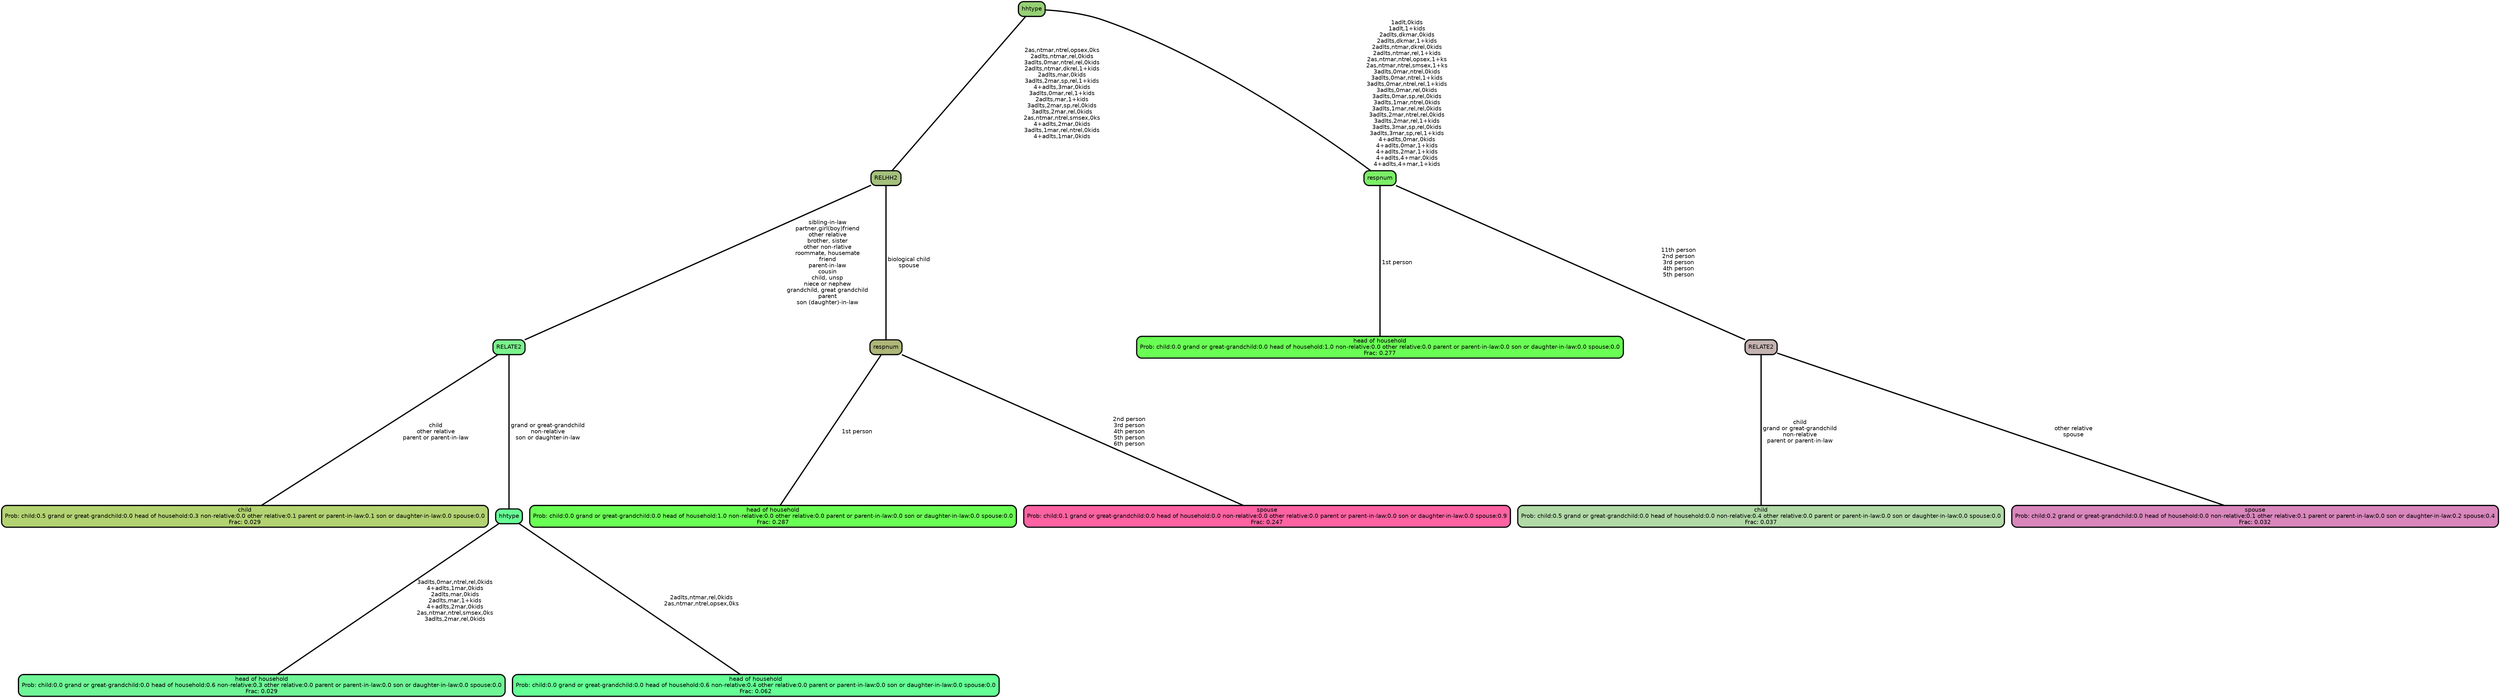 graph Tree {
node [shape=box, style="filled, rounded",color="black",penwidth="3",fontcolor="black",                 fontname=helvetica] ;
graph [ranksep="0 equally", splines=straight,                 bgcolor=transparent, dpi=200] ;
edge [fontname=helvetica, color=black] ;
0 [label="child
Prob: child:0.5 grand or great-grandchild:0.0 head of household:0.3 non-relative:0.0 other relative:0.1 parent or parent-in-law:0.1 son or daughter-in-law:0.0 spouse:0.0
Frac: 0.029", fillcolor="#b3d372"] ;
1 [label="RELATE2", fillcolor="#7af28d"] ;
2 [label="head of household
Prob: child:0.0 grand or great-grandchild:0.0 head of household:0.6 non-relative:0.3 other relative:0.0 parent or parent-in-law:0.0 son or daughter-in-law:0.0 spouse:0.0
Frac: 0.029", fillcolor="#6ef596"] ;
3 [label="hhtype", fillcolor="#67fc96"] ;
4 [label="head of household
Prob: child:0.0 grand or great-grandchild:0.0 head of household:0.6 non-relative:0.4 other relative:0.0 parent or parent-in-law:0.0 son or daughter-in-law:0.0 spouse:0.0
Frac: 0.062", fillcolor="#64ff95"] ;
5 [label="RELHH2", fillcolor="#a4c17c"] ;
6 [label="head of household
Prob: child:0.0 grand or great-grandchild:0.0 head of household:1.0 non-relative:0.0 other relative:0.0 parent or parent-in-law:0.0 son or daughter-in-law:0.0 spouse:0.0
Frac: 0.287", fillcolor="#6aff55"] ;
7 [label="respnum", fillcolor="#aeb678"] ;
8 [label="spouse
Prob: child:0.1 grand or great-grandchild:0.0 head of household:0.0 non-relative:0.0 other relative:0.0 parent or parent-in-law:0.0 son or daughter-in-law:0.0 spouse:0.9
Frac: 0.247", fillcolor="#fd62a2"] ;
9 [label="hhtype", fillcolor="#96d175"] ;
10 [label="head of household
Prob: child:0.0 grand or great-grandchild:0.0 head of household:1.0 non-relative:0.0 other relative:0.0 parent or parent-in-law:0.0 son or daughter-in-law:0.0 spouse:0.0
Frac: 0.277", fillcolor="#6aff55"] ;
11 [label="respnum", fillcolor="#7bef67"] ;
12 [label="child
Prob: child:0.5 grand or great-grandchild:0.0 head of household:0.0 non-relative:0.4 other relative:0.0 parent or parent-in-law:0.0 son or daughter-in-law:0.0 spouse:0.0
Frac: 0.037", fillcolor="#b1daa7"] ;
13 [label="RELATE2", fillcolor="#c4b3b1"] ;
14 [label="spouse
Prob: child:0.2 grand or great-grandchild:0.0 head of household:0.0 non-relative:0.1 other relative:0.1 parent or parent-in-law:0.0 son or daughter-in-law:0.2 spouse:0.4
Frac: 0.032", fillcolor="#d986bc"] ;
1 -- 0 [label=" child\n other relative\n parent or parent-in-law",penwidth=3] ;
1 -- 3 [label=" grand or great-grandchild\n non-relative\n son or daughter-in-law",penwidth=3] ;
3 -- 2 [label=" 3adlts,0mar,ntrel,rel,0kids\n 4+adlts,1mar,0kids\n 2adlts,mar,0kids\n 2adlts,mar,1+kids\n 4+adlts,2mar,0kids\n 2as,ntmar,ntrel,smsex,0ks\n 3adlts,2mar,rel,0kids",penwidth=3] ;
3 -- 4 [label=" 2adlts,ntmar,rel,0kids\n 2as,ntmar,ntrel,opsex,0ks",penwidth=3] ;
5 -- 1 [label=" sibling-in-law\n partner,girl(boy)friend\n other relative\n brother, sister\n other non-rlative\n roommate, housemate\n friend\n parent-in-law\n cousin\n child, unsp\n niece or nephew\n grandchild, great grandchild\n parent\n son (daughter)-in-law",penwidth=3] ;
5 -- 7 [label=" biological child\n spouse",penwidth=3] ;
7 -- 6 [label=" 1st person",penwidth=3] ;
7 -- 8 [label=" 2nd person\n 3rd person\n 4th person\n 5th person\n 6th person",penwidth=3] ;
9 -- 5 [label=" 2as,ntmar,ntrel,opsex,0ks\n 2adlts,ntmar,rel,0kids\n 3adlts,0mar,ntrel,rel,0kids\n 2adlts,ntmar,dkrel,1+kids\n 2adlts,mar,0kids\n 3adlts,2mar,sp,rel,1+kids\n 4+adlts,3mar,0kids\n 3adlts,0mar,rel,1+kids\n 2adlts,mar,1+kids\n 3adlts,2mar,sp,rel,0kids\n 3adlts,2mar,rel,0kids\n 2as,ntmar,ntrel,smsex,0ks\n 4+adlts,2mar,0kids\n 3adlts,1mar,rel,ntrel,0kids\n 4+adlts,1mar,0kids",penwidth=3] ;
9 -- 11 [label=" 1adlt,0kids\n 1adlt,1+kids\n 2adlts,dkmar,0kids\n 2adlts,dkmar,1+kids\n 2adlts,ntmar,dkrel,0kids\n 2adlts,ntmar,rel,1+kids\n 2as,ntmar,ntrel,opsex,1+ks\n 2as,ntmar,ntrel,smsex,1+ks\n 3adlts,0mar,ntrel,0kids\n 3adlts,0mar,ntrel,1+kids\n 3adlts,0mar,ntrel,rel,1+kids\n 3adlts,0mar,rel,0kids\n 3adlts,0mar,sp,rel,0kids\n 3adlts,1mar,ntrel,0kids\n 3adlts,1mar,rel,rel,0kids\n 3adlts,2mar,ntrel,rel,0kids\n 3adlts,2mar,rel,1+kids\n 3adlts,3mar,sp,rel,0kids\n 3adlts,3mar,sp,rel,1+kids\n 4+adlts,0mar,0kids\n 4+adlts,0mar,1+kids\n 4+adlts,2mar,1+kids\n 4+adlts,4+mar,0kids\n 4+adlts,4+mar,1+kids",penwidth=3] ;
11 -- 10 [label=" 1st person",penwidth=3] ;
11 -- 13 [label=" 11th person\n 2nd person\n 3rd person\n 4th person\n 5th person",penwidth=3] ;
13 -- 12 [label=" child\n grand or great-grandchild\n non-relative\n parent or parent-in-law",penwidth=3] ;
13 -- 14 [label=" other relative\n spouse",penwidth=3] ;
{rank = same;}}